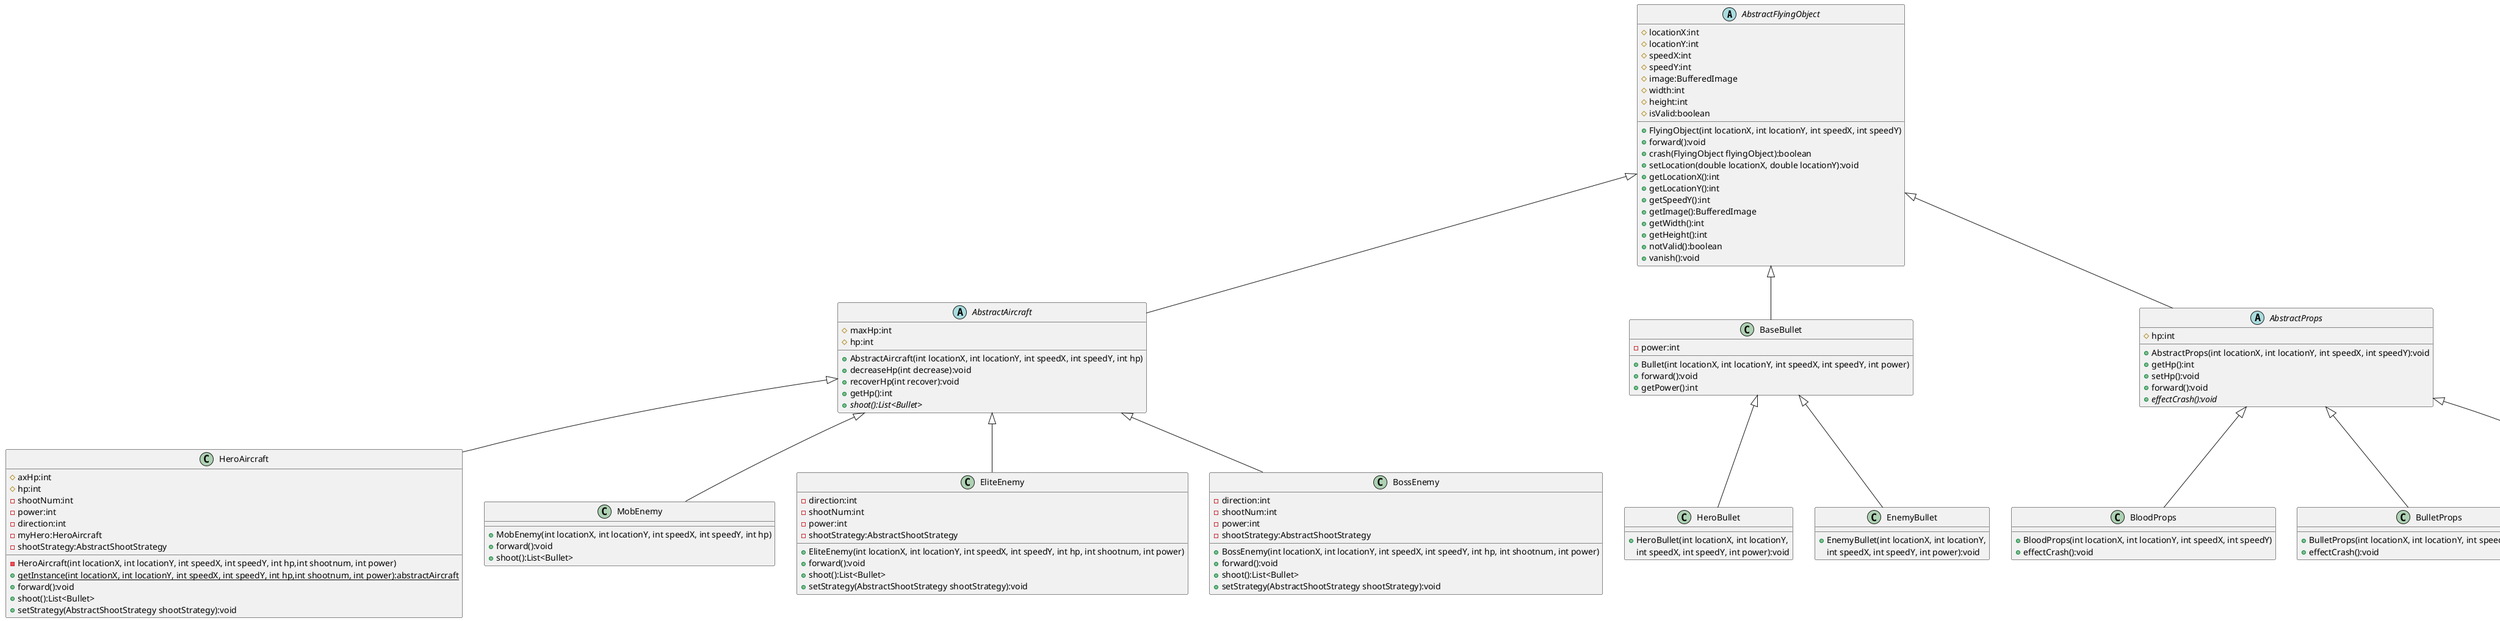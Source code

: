 @startuml
'https://plantuml.com/class-diagram

abstract class AbstractFlyingObject
{
    # locationX:int
    # locationY:int
    # speedX:int
    # speedY:int
    # image:BufferedImage
    # width:int
    # height:int
    # isValid:boolean

    + FlyingObject(int locationX, int locationY, int speedX, int speedY)
    + forward():void
    + crash(FlyingObject flyingObject):boolean
    + setLocation(double locationX, double locationY):void
    + getLocationX():int
    + getLocationY():int
    + getSpeedY():int
    + getImage():BufferedImage
    + getWidth():int
    + getHeight():int
    + notValid():boolean
    + vanish():void
}
abstract class AbstractAircraft
{
	# maxHp:int
    # hp:int
    + AbstractAircraft(int locationX, int locationY, int speedX, int speedY, int hp)
    + decreaseHp(int decrease):void
    + recoverHp(int recover):void
    + getHp():int
    + {abstract} shoot():List<Bullet>
 }

class BaseBullet
{
    - power:int
    + Bullet(int locationX, int locationY, int speedX, int speedY, int power)
    + forward():void
	+ getPower():int
}

AbstractFlyingObject <|-- AbstractAircraft
AbstractFlyingObject <|-- BaseBullet
AbstractFlyingObject <|-- AbstractProps

AbstractAircraft <|-- HeroAircraft
AbstractAircraft <|-- MobEnemy
AbstractAircraft <|-- EliteEnemy
AbstractAircraft <|-- BossEnemy

BaseBullet <|-- HeroBullet
BaseBullet <|-- EnemyBullet
AbstractProps <|-- BloodProps
AbstractProps <|-- BulletProps
AbstractProps <|-- BombProps


class HeroAircraft {
    # axHp:int
    # hp:int
    - shootNum:int
    - power:int
    - direction:int
    - myHero:HeroAircraft
    - shootStrategy:AbstractShootStrategy
    ' - HeroAircraft(int locationX, int locationY, int speedX, int speedY, int hp)
    - HeroAircraft(int locationX, int locationY, int speedX, int speedY, int hp,int shootnum, int power)
    ' + getInstance(int locationX, int locationY, int speedX, int speedY, int hp):AbstractAircraft
    + {static} getInstance(int locationX, int locationY, int speedX, int speedY, int hp,int shootnum, int power):abstractAircraft
    + forward():void
    + shoot():List<Bullet>
    + setStrategy(AbstractShootStrategy shootStrategy):void
}

class MobEnemy {
    + MobEnemy(int locationX, int locationY, int speedX, int speedY, int hp)
    + forward():void
    + shoot():List<Bullet>
}

class EliteEnemy
{

    - direction:int
    - shootNum:int
    - power:int
    - shootStrategy:AbstractShootStrategy
    ' + EliteEnemy(int locationX, int locationY, int speedX, int speedY, int hp)
    + EliteEnemy(int locationX, int locationY, int speedX, int speedY, int hp, int shootnum, int power)
    + forward():void
    + shoot():List<Bullet>
    + setStrategy(AbstractShootStrategy shootStrategy):void
}

class BossEnemy
{

    - direction:int
    - shootNum:int
    - power:int
    - shootStrategy:AbstractShootStrategy
    ' + BossEnemy(int locationX, int locationY, int speedX, int speedY, int hp):void
    + BossEnemy(int locationX, int locationY, int speedX, int speedY, int hp, int shootnum, int power)
    + forward():void
    + shoot():List<Bullet>
    + setStrategy(AbstractShootStrategy shootStrategy):void
}



class HeroBullet {
    + HeroBullet(int locationX, int locationY,
     int speedX, int speedY, int power):void
}

class EnemyBullet {
    + EnemyBullet(int locationX, int locationY,
     int speedX, int speedY, int power):void
}

abstract class AbstractProps{
    # hp:int
    + AbstractProps(int locationX, int locationY, int speedX, int speedY):void
    + getHp():int
    + setHp():void
    + forward():void
    +{abstract}effectCrash():void
}

class BloodProps
{
+ BloodProps(int locationX, int locationY, int speedX, int speedY)
+ effectCrash():void
}

class BulletProps
{
+ BulletProps(int locationX, int locationY, int speedX, int speedY)
+ effectCrash():void
}

class BombProps
{
+ BombProps(int locationX, int locationY, int speedX, int speedY)
+ effectCrash():void
}








@enduml